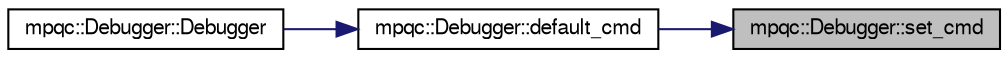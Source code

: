 digraph "mpqc::Debugger::set_cmd"
{
 // LATEX_PDF_SIZE
  edge [fontname="FreeSans",fontsize="10",labelfontname="FreeSans",labelfontsize="10"];
  node [fontname="FreeSans",fontsize="10",shape=record];
  rankdir="RL";
  Node1 [label="mpqc::Debugger::set_cmd",height=0.2,width=0.4,color="black", fillcolor="grey75", style="filled", fontcolor="black",tooltip=" "];
  Node1 -> Node2 [dir="back",color="midnightblue",fontsize="10",style="solid",fontname="FreeSans"];
  Node2 [label="mpqc::Debugger::default_cmd",height=0.2,width=0.4,color="black", fillcolor="white", style="filled",URL="$classmpqc_1_1_debugger.html#a9d300701a1afd231052bc95bb9f7f027",tooltip="Calls set_cmd with a hopefully suitable default."];
  Node2 -> Node3 [dir="back",color="midnightblue",fontsize="10",style="solid",fontname="FreeSans"];
  Node3 [label="mpqc::Debugger::Debugger",height=0.2,width=0.4,color="black", fillcolor="white", style="filled",URL="$classmpqc_1_1_debugger.html#aefd3fb0dcd8a59ab403fdb4587184e59",tooltip="Programmatic construction of Debugger."];
}
